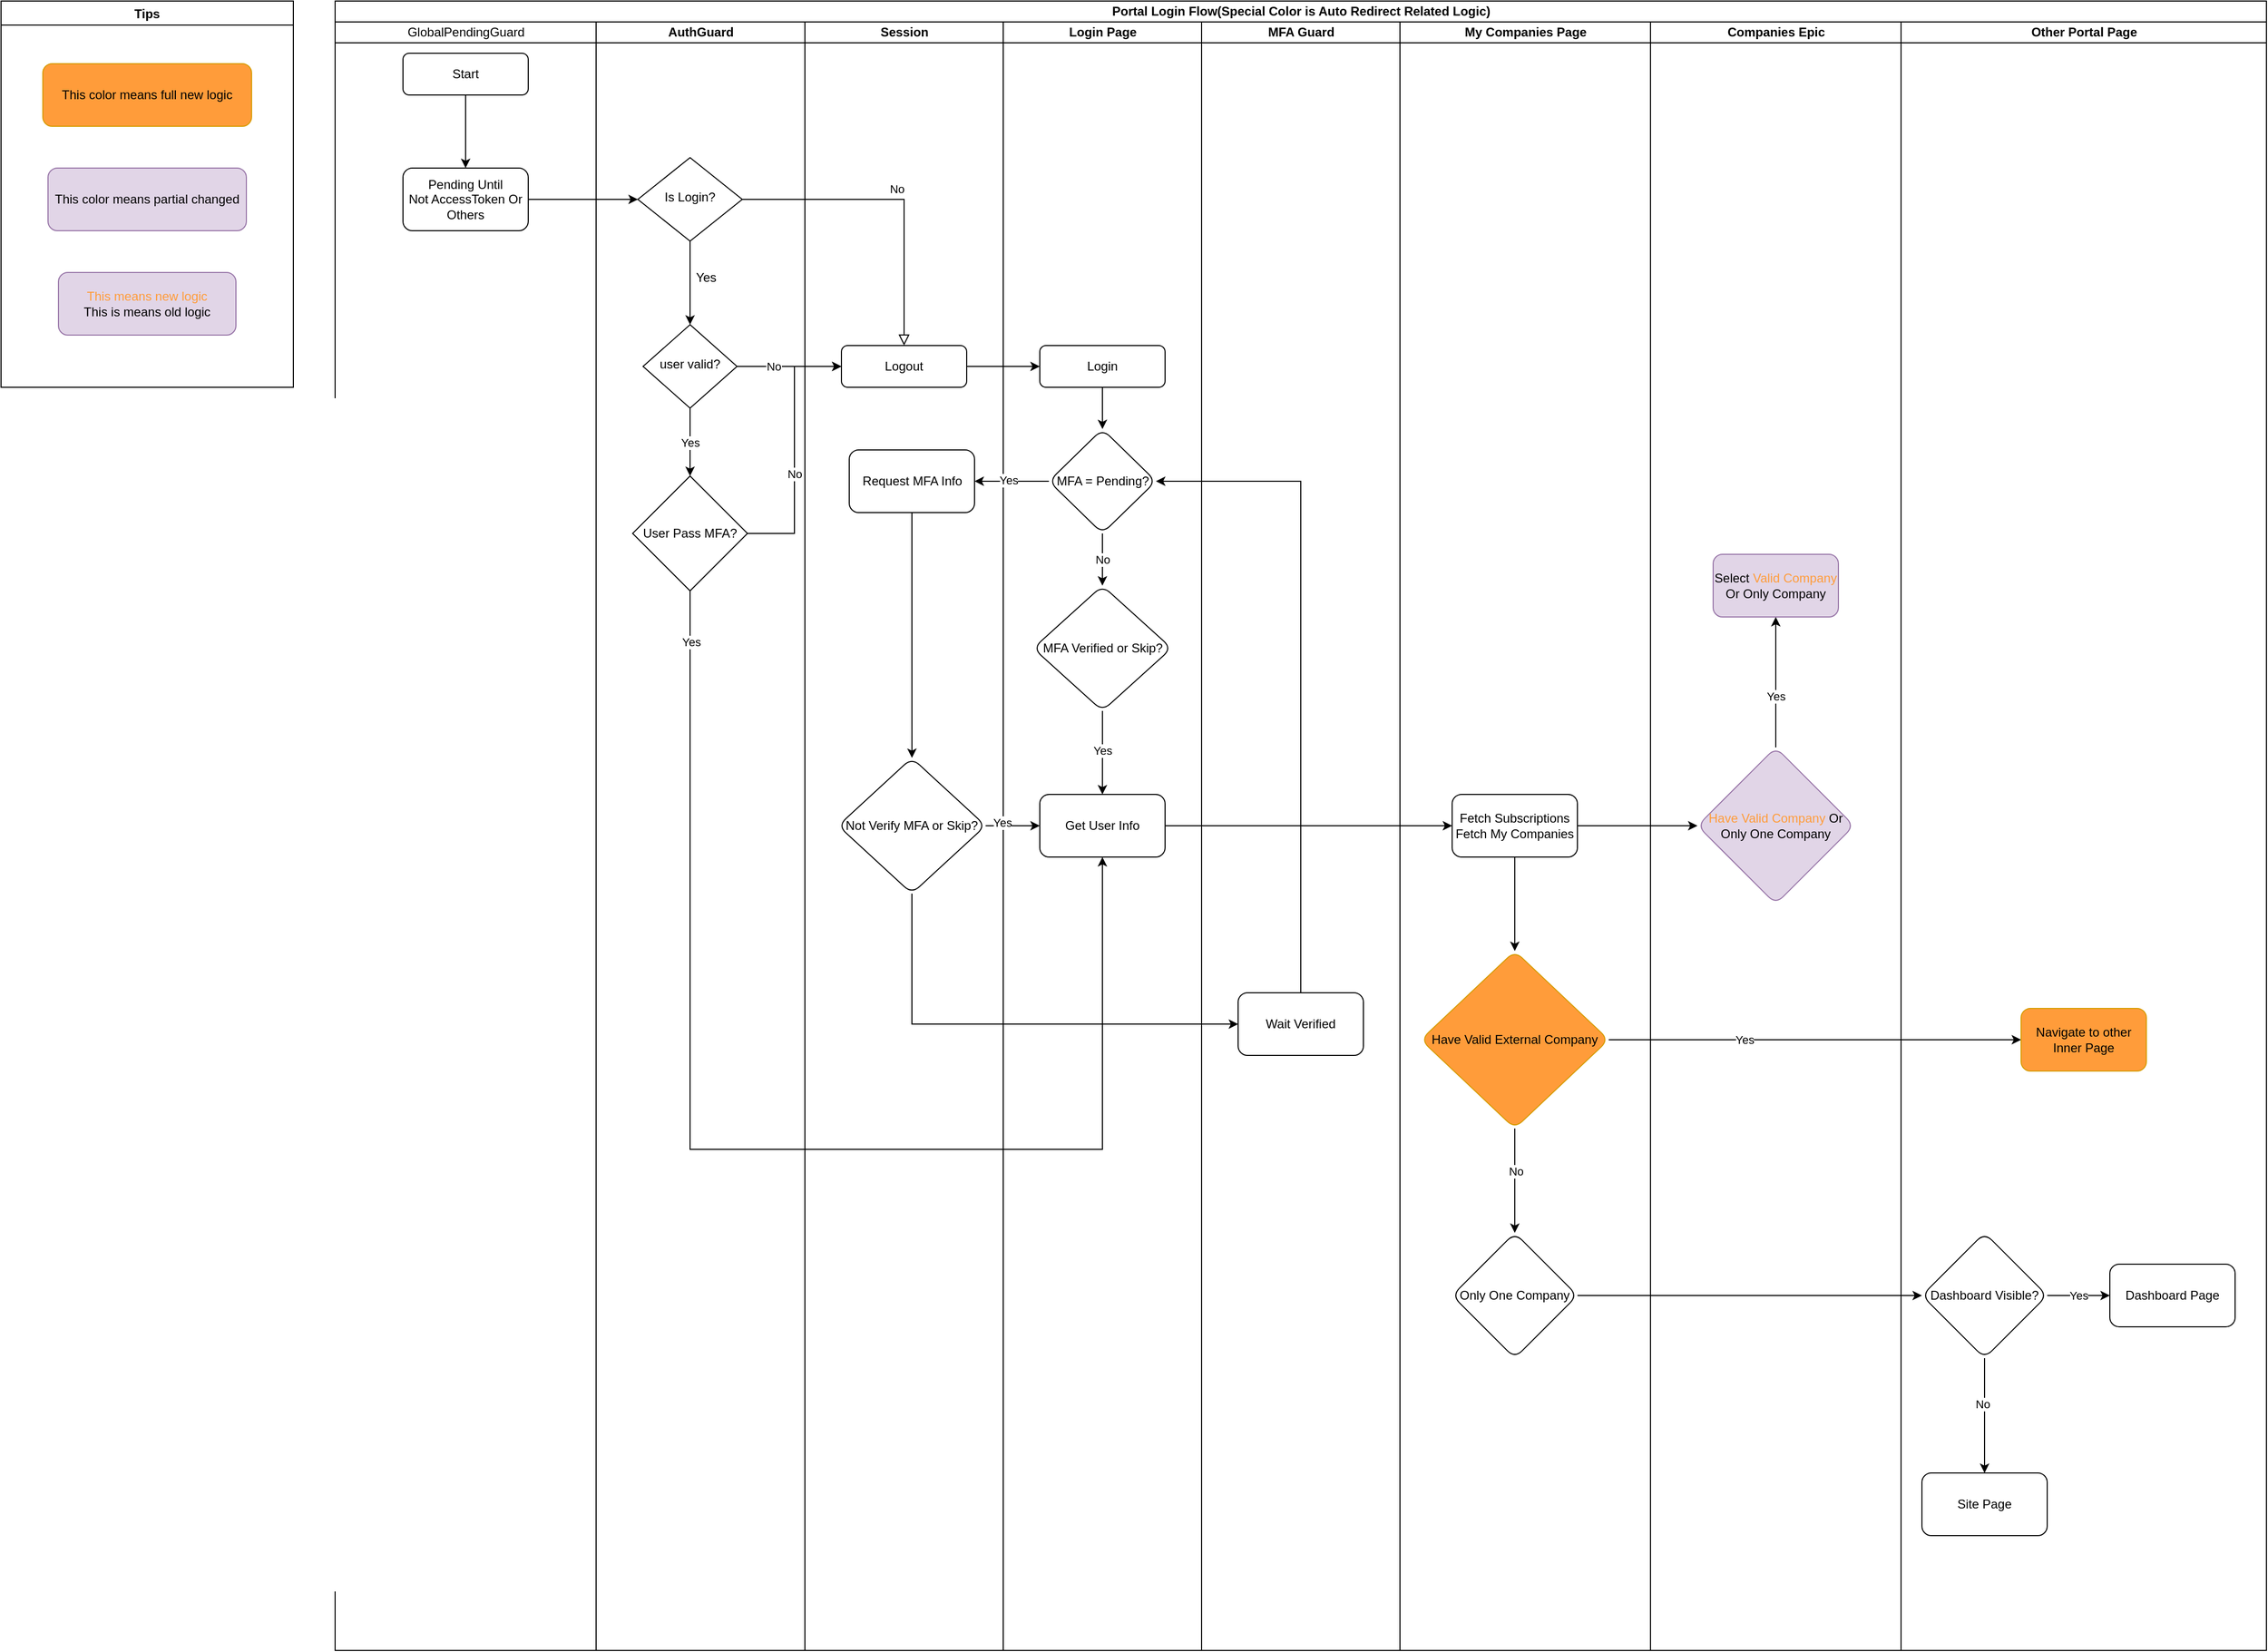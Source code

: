 <mxfile version="26.0.15">
  <diagram id="C5RBs43oDa-KdzZeNtuy" name="Page-1">
    <mxGraphModel dx="2897" dy="1167" grid="1" gridSize="10" guides="1" tooltips="1" connect="1" arrows="1" fold="1" page="1" pageScale="1" pageWidth="827" pageHeight="1169" math="0" shadow="0">
      <root>
        <mxCell id="WIyWlLk6GJQsqaUBKTNV-0" />
        <mxCell id="WIyWlLk6GJQsqaUBKTNV-1" parent="WIyWlLk6GJQsqaUBKTNV-0" />
        <mxCell id="DhYTxKs9uFXzOIIwbpoh-0" value="Portal Login Flow(Special Color is Auto Redirect Related Logic)" style="swimlane;childLayout=stackLayout;resizeParent=1;resizeParentMax=0;startSize=20;html=1;" parent="WIyWlLk6GJQsqaUBKTNV-1" vertex="1">
          <mxGeometry x="-70" y="10" width="1850" height="1580" as="geometry" />
        </mxCell>
        <mxCell id="DhYTxKs9uFXzOIIwbpoh-1" value="&lt;span style=&quot;font-weight: 400; text-wrap-mode: wrap;&quot;&gt;GlobalPendingGuard&lt;/span&gt;" style="swimlane;startSize=20;html=1;" parent="DhYTxKs9uFXzOIIwbpoh-0" vertex="1">
          <mxGeometry y="20" width="250" height="1560" as="geometry" />
        </mxCell>
        <mxCell id="DhYTxKs9uFXzOIIwbpoh-6" value="Pending Until&lt;div&gt;Not AccessToken Or Others&lt;/div&gt;" style="rounded=1;whiteSpace=wrap;html=1;" parent="DhYTxKs9uFXzOIIwbpoh-1" vertex="1">
          <mxGeometry x="65" y="140" width="120" height="60" as="geometry" />
        </mxCell>
        <mxCell id="WIyWlLk6GJQsqaUBKTNV-3" value="Start" style="rounded=1;whiteSpace=wrap;html=1;fontSize=12;glass=0;strokeWidth=1;shadow=0;" parent="DhYTxKs9uFXzOIIwbpoh-1" vertex="1">
          <mxGeometry x="65" y="30" width="120" height="40" as="geometry" />
        </mxCell>
        <mxCell id="DhYTxKs9uFXzOIIwbpoh-7" style="edgeStyle=orthogonalEdgeStyle;rounded=0;orthogonalLoop=1;jettySize=auto;html=1;entryX=0.5;entryY=0;entryDx=0;entryDy=0;" parent="DhYTxKs9uFXzOIIwbpoh-1" source="WIyWlLk6GJQsqaUBKTNV-3" target="DhYTxKs9uFXzOIIwbpoh-6" edge="1">
          <mxGeometry relative="1" as="geometry" />
        </mxCell>
        <mxCell id="DhYTxKs9uFXzOIIwbpoh-2" value="AuthGuard" style="swimlane;startSize=20;html=1;" parent="DhYTxKs9uFXzOIIwbpoh-0" vertex="1">
          <mxGeometry x="250" y="20" width="200" height="1560" as="geometry" />
        </mxCell>
        <mxCell id="DhYTxKs9uFXzOIIwbpoh-15" value="" style="edgeStyle=orthogonalEdgeStyle;rounded=0;orthogonalLoop=1;jettySize=auto;html=1;" parent="DhYTxKs9uFXzOIIwbpoh-2" source="WIyWlLk6GJQsqaUBKTNV-10" target="DhYTxKs9uFXzOIIwbpoh-14" edge="1">
          <mxGeometry relative="1" as="geometry" />
        </mxCell>
        <mxCell id="WIyWlLk6GJQsqaUBKTNV-10" value="Is Login?" style="rhombus;whiteSpace=wrap;html=1;shadow=0;fontFamily=Helvetica;fontSize=12;align=center;strokeWidth=1;spacing=6;spacingTop=-4;" parent="DhYTxKs9uFXzOIIwbpoh-2" vertex="1">
          <mxGeometry x="40" y="130" width="100" height="80" as="geometry" />
        </mxCell>
        <mxCell id="DhYTxKs9uFXzOIIwbpoh-19" value="Yes" style="edgeStyle=orthogonalEdgeStyle;rounded=0;orthogonalLoop=1;jettySize=auto;html=1;entryX=0.5;entryY=0;entryDx=0;entryDy=0;" parent="DhYTxKs9uFXzOIIwbpoh-2" source="DhYTxKs9uFXzOIIwbpoh-14" target="DhYTxKs9uFXzOIIwbpoh-20" edge="1">
          <mxGeometry relative="1" as="geometry">
            <mxPoint x="90" y="420" as="targetPoint" />
          </mxGeometry>
        </mxCell>
        <mxCell id="DhYTxKs9uFXzOIIwbpoh-14" value="user valid?" style="rhombus;whiteSpace=wrap;html=1;shadow=0;strokeWidth=1;spacing=6;spacingTop=-4;" parent="DhYTxKs9uFXzOIIwbpoh-2" vertex="1">
          <mxGeometry x="45" y="290" width="90" height="80" as="geometry" />
        </mxCell>
        <mxCell id="DhYTxKs9uFXzOIIwbpoh-17" value="Yes" style="text;html=1;align=center;verticalAlign=middle;resizable=0;points=[];autosize=1;strokeColor=none;fillColor=none;" parent="DhYTxKs9uFXzOIIwbpoh-2" vertex="1">
          <mxGeometry x="85" y="230" width="40" height="30" as="geometry" />
        </mxCell>
        <mxCell id="DhYTxKs9uFXzOIIwbpoh-20" value="User Pass MFA?" style="rhombus;whiteSpace=wrap;html=1;" parent="DhYTxKs9uFXzOIIwbpoh-2" vertex="1">
          <mxGeometry x="35" y="435" width="110" height="110" as="geometry" />
        </mxCell>
        <mxCell id="DhYTxKs9uFXzOIIwbpoh-3" value="Session" style="swimlane;startSize=20;html=1;" parent="DhYTxKs9uFXzOIIwbpoh-0" vertex="1">
          <mxGeometry x="450" y="20" width="190" height="1560" as="geometry" />
        </mxCell>
        <mxCell id="WIyWlLk6GJQsqaUBKTNV-12" value="Logout" style="rounded=1;whiteSpace=wrap;html=1;fontSize=12;glass=0;strokeWidth=1;shadow=0;" parent="DhYTxKs9uFXzOIIwbpoh-3" vertex="1">
          <mxGeometry x="35" y="310" width="120" height="40" as="geometry" />
        </mxCell>
        <mxCell id="DhYTxKs9uFXzOIIwbpoh-34" value="Not Verify MFA or Skip?" style="rhombus;whiteSpace=wrap;html=1;rounded=1;glass=0;strokeWidth=1;shadow=0;" parent="DhYTxKs9uFXzOIIwbpoh-3" vertex="1">
          <mxGeometry x="31.87" y="705" width="141.25" height="130" as="geometry" />
        </mxCell>
        <mxCell id="DhYTxKs9uFXzOIIwbpoh-25" value="Login Page" style="swimlane;startSize=20;html=1;" parent="DhYTxKs9uFXzOIIwbpoh-0" vertex="1">
          <mxGeometry x="640" y="20" width="190" height="1560" as="geometry" />
        </mxCell>
        <mxCell id="DhYTxKs9uFXzOIIwbpoh-31" value="" style="edgeStyle=orthogonalEdgeStyle;rounded=0;orthogonalLoop=1;jettySize=auto;html=1;" parent="DhYTxKs9uFXzOIIwbpoh-25" source="DhYTxKs9uFXzOIIwbpoh-26" target="DhYTxKs9uFXzOIIwbpoh-30" edge="1">
          <mxGeometry relative="1" as="geometry" />
        </mxCell>
        <mxCell id="DhYTxKs9uFXzOIIwbpoh-26" value="Login" style="rounded=1;whiteSpace=wrap;html=1;fontSize=12;glass=0;strokeWidth=1;shadow=0;" parent="DhYTxKs9uFXzOIIwbpoh-25" vertex="1">
          <mxGeometry x="35" y="310" width="120" height="40" as="geometry" />
        </mxCell>
        <mxCell id="DhYTxKs9uFXzOIIwbpoh-33" value="" style="edgeStyle=orthogonalEdgeStyle;rounded=0;orthogonalLoop=1;jettySize=auto;html=1;" parent="DhYTxKs9uFXzOIIwbpoh-25" source="DhYTxKs9uFXzOIIwbpoh-30" target="DhYTxKs9uFXzOIIwbpoh-32" edge="1">
          <mxGeometry relative="1" as="geometry" />
        </mxCell>
        <mxCell id="DhYTxKs9uFXzOIIwbpoh-36" value="Yes" style="edgeLabel;html=1;align=center;verticalAlign=middle;resizable=0;points=[];" parent="DhYTxKs9uFXzOIIwbpoh-33" vertex="1" connectable="0">
          <mxGeometry x="0.088" y="-1" relative="1" as="geometry">
            <mxPoint as="offset" />
          </mxGeometry>
        </mxCell>
        <mxCell id="DhYTxKs9uFXzOIIwbpoh-38" value="No" style="edgeStyle=orthogonalEdgeStyle;rounded=0;orthogonalLoop=1;jettySize=auto;html=1;" parent="DhYTxKs9uFXzOIIwbpoh-25" source="DhYTxKs9uFXzOIIwbpoh-30" target="DhYTxKs9uFXzOIIwbpoh-37" edge="1">
          <mxGeometry relative="1" as="geometry" />
        </mxCell>
        <mxCell id="DhYTxKs9uFXzOIIwbpoh-30" value="MFA = Pending?" style="rhombus;whiteSpace=wrap;html=1;rounded=1;glass=0;strokeWidth=1;shadow=0;" parent="DhYTxKs9uFXzOIIwbpoh-25" vertex="1">
          <mxGeometry x="43.75" y="390" width="102.5" height="100" as="geometry" />
        </mxCell>
        <mxCell id="DhYTxKs9uFXzOIIwbpoh-32" value="Request MFA Info" style="whiteSpace=wrap;html=1;rounded=1;glass=0;strokeWidth=1;shadow=0;" parent="DhYTxKs9uFXzOIIwbpoh-25" vertex="1">
          <mxGeometry x="-147.5" y="410" width="120" height="60" as="geometry" />
        </mxCell>
        <mxCell id="DhYTxKs9uFXzOIIwbpoh-41" value="" style="edgeStyle=orthogonalEdgeStyle;rounded=0;orthogonalLoop=1;jettySize=auto;html=1;" parent="DhYTxKs9uFXzOIIwbpoh-25" source="DhYTxKs9uFXzOIIwbpoh-37" target="DhYTxKs9uFXzOIIwbpoh-40" edge="1">
          <mxGeometry relative="1" as="geometry" />
        </mxCell>
        <mxCell id="DhYTxKs9uFXzOIIwbpoh-53" value="Yes" style="edgeLabel;html=1;align=center;verticalAlign=middle;resizable=0;points=[];" parent="DhYTxKs9uFXzOIIwbpoh-41" vertex="1" connectable="0">
          <mxGeometry x="-0.045" relative="1" as="geometry">
            <mxPoint as="offset" />
          </mxGeometry>
        </mxCell>
        <mxCell id="DhYTxKs9uFXzOIIwbpoh-37" value="MFA Verified or Skip?" style="rhombus;whiteSpace=wrap;html=1;rounded=1;glass=0;strokeWidth=1;shadow=0;" parent="DhYTxKs9uFXzOIIwbpoh-25" vertex="1">
          <mxGeometry x="28.75" y="540" width="132.5" height="120" as="geometry" />
        </mxCell>
        <mxCell id="DhYTxKs9uFXzOIIwbpoh-40" value="Get User Info" style="whiteSpace=wrap;html=1;rounded=1;glass=0;strokeWidth=1;shadow=0;" parent="DhYTxKs9uFXzOIIwbpoh-25" vertex="1">
          <mxGeometry x="35" y="740" width="120" height="60" as="geometry" />
        </mxCell>
        <mxCell id="DhYTxKs9uFXzOIIwbpoh-62" value="MFA Guard" style="swimlane;startSize=20;html=1;" parent="DhYTxKs9uFXzOIIwbpoh-0" vertex="1">
          <mxGeometry x="830" y="20" width="190" height="1560" as="geometry" />
        </mxCell>
        <mxCell id="DhYTxKs9uFXzOIIwbpoh-78" value="Wait Verified" style="rounded=1;whiteSpace=wrap;html=1;" parent="DhYTxKs9uFXzOIIwbpoh-62" vertex="1">
          <mxGeometry x="35" y="930" width="120" height="60" as="geometry" />
        </mxCell>
        <mxCell id="DhYTxKs9uFXzOIIwbpoh-76" value="My Companies Page" style="swimlane;startSize=20;html=1;" parent="DhYTxKs9uFXzOIIwbpoh-0" vertex="1">
          <mxGeometry x="1020" y="20" width="240" height="1560" as="geometry" />
        </mxCell>
        <mxCell id="DhYTxKs9uFXzOIIwbpoh-84" value="" style="edgeStyle=orthogonalEdgeStyle;rounded=0;orthogonalLoop=1;jettySize=auto;html=1;" parent="DhYTxKs9uFXzOIIwbpoh-76" source="DhYTxKs9uFXzOIIwbpoh-80" target="DhYTxKs9uFXzOIIwbpoh-83" edge="1">
          <mxGeometry relative="1" as="geometry" />
        </mxCell>
        <mxCell id="DhYTxKs9uFXzOIIwbpoh-80" value="Fetch Subscriptions&lt;br&gt;Fetch My Companies" style="rounded=1;whiteSpace=wrap;html=1;" parent="DhYTxKs9uFXzOIIwbpoh-76" vertex="1">
          <mxGeometry x="50" y="740" width="120" height="60" as="geometry" />
        </mxCell>
        <mxCell id="DhYTxKs9uFXzOIIwbpoh-86" value="" style="edgeStyle=orthogonalEdgeStyle;rounded=0;orthogonalLoop=1;jettySize=auto;html=1;" parent="DhYTxKs9uFXzOIIwbpoh-76" source="DhYTxKs9uFXzOIIwbpoh-83" target="DhYTxKs9uFXzOIIwbpoh-85" edge="1">
          <mxGeometry relative="1" as="geometry" />
        </mxCell>
        <mxCell id="DhYTxKs9uFXzOIIwbpoh-87" value="No" style="edgeLabel;html=1;align=center;verticalAlign=middle;resizable=0;points=[];" parent="DhYTxKs9uFXzOIIwbpoh-86" vertex="1" connectable="0">
          <mxGeometry x="-0.19" y="1" relative="1" as="geometry">
            <mxPoint as="offset" />
          </mxGeometry>
        </mxCell>
        <mxCell id="DhYTxKs9uFXzOIIwbpoh-83" value="Have Valid External Company" style="rhombus;whiteSpace=wrap;html=1;rounded=1;fillColor=#FF9C3A;strokeColor=#d79b00;" parent="DhYTxKs9uFXzOIIwbpoh-76" vertex="1">
          <mxGeometry x="20" y="890" width="180" height="170" as="geometry" />
        </mxCell>
        <mxCell id="DhYTxKs9uFXzOIIwbpoh-85" value="Only One Company" style="rhombus;whiteSpace=wrap;html=1;rounded=1;" parent="DhYTxKs9uFXzOIIwbpoh-76" vertex="1">
          <mxGeometry x="50" y="1160" width="120" height="120" as="geometry" />
        </mxCell>
        <mxCell id="DhYTxKs9uFXzOIIwbpoh-88" value="Companies Epic" style="swimlane;startSize=20;html=1;" parent="DhYTxKs9uFXzOIIwbpoh-0" vertex="1">
          <mxGeometry x="1260" y="20" width="240" height="1560" as="geometry" />
        </mxCell>
        <mxCell id="DhYTxKs9uFXzOIIwbpoh-119" value="" style="edgeStyle=orthogonalEdgeStyle;rounded=0;orthogonalLoop=1;jettySize=auto;html=1;" parent="DhYTxKs9uFXzOIIwbpoh-88" source="DhYTxKs9uFXzOIIwbpoh-116" target="DhYTxKs9uFXzOIIwbpoh-118" edge="1">
          <mxGeometry relative="1" as="geometry" />
        </mxCell>
        <mxCell id="DhYTxKs9uFXzOIIwbpoh-120" value="Yes" style="edgeLabel;html=1;align=center;verticalAlign=middle;resizable=0;points=[];" parent="DhYTxKs9uFXzOIIwbpoh-119" vertex="1" connectable="0">
          <mxGeometry x="-0.219" relative="1" as="geometry">
            <mxPoint as="offset" />
          </mxGeometry>
        </mxCell>
        <mxCell id="DhYTxKs9uFXzOIIwbpoh-116" value="&lt;font style=&quot;color: rgb(255, 156, 58);&quot;&gt;Have Valid Company&lt;/font&gt; Or Only One Company" style="rhombus;whiteSpace=wrap;html=1;rounded=1;fillColor=#e1d5e7;strokeColor=#9673a6;" parent="DhYTxKs9uFXzOIIwbpoh-88" vertex="1">
          <mxGeometry x="45" y="695" width="150" height="150" as="geometry" />
        </mxCell>
        <mxCell id="DhYTxKs9uFXzOIIwbpoh-118" value="Select &lt;font style=&quot;color: rgb(255, 156, 58);&quot;&gt;Valid Company&lt;/font&gt; Or Only Company" style="whiteSpace=wrap;html=1;rounded=1;fillColor=#e1d5e7;strokeColor=#9673a6;" parent="DhYTxKs9uFXzOIIwbpoh-88" vertex="1">
          <mxGeometry x="60" y="510" width="120" height="60" as="geometry" />
        </mxCell>
        <mxCell id="DhYTxKs9uFXzOIIwbpoh-13" value="" style="edgeStyle=orthogonalEdgeStyle;rounded=0;orthogonalLoop=1;jettySize=auto;html=1;" parent="DhYTxKs9uFXzOIIwbpoh-0" source="DhYTxKs9uFXzOIIwbpoh-6" target="WIyWlLk6GJQsqaUBKTNV-10" edge="1">
          <mxGeometry relative="1" as="geometry" />
        </mxCell>
        <mxCell id="WIyWlLk6GJQsqaUBKTNV-9" value="No" style="edgeStyle=orthogonalEdgeStyle;rounded=0;html=1;jettySize=auto;orthogonalLoop=1;fontSize=11;endArrow=block;endFill=0;endSize=8;strokeWidth=1;shadow=0;labelBackgroundColor=none;" parent="DhYTxKs9uFXzOIIwbpoh-0" source="WIyWlLk6GJQsqaUBKTNV-10" target="WIyWlLk6GJQsqaUBKTNV-12" edge="1">
          <mxGeometry y="10" relative="1" as="geometry">
            <mxPoint as="offset" />
          </mxGeometry>
        </mxCell>
        <mxCell id="DhYTxKs9uFXzOIIwbpoh-21" value="" style="edgeStyle=orthogonalEdgeStyle;rounded=0;orthogonalLoop=1;jettySize=auto;html=1;" parent="DhYTxKs9uFXzOIIwbpoh-0" source="DhYTxKs9uFXzOIIwbpoh-14" target="WIyWlLk6GJQsqaUBKTNV-12" edge="1">
          <mxGeometry relative="1" as="geometry" />
        </mxCell>
        <mxCell id="DhYTxKs9uFXzOIIwbpoh-22" value="No" style="edgeLabel;html=1;align=center;verticalAlign=middle;resizable=0;points=[];" parent="DhYTxKs9uFXzOIIwbpoh-21" vertex="1" connectable="0">
          <mxGeometry x="-0.3" y="1" relative="1" as="geometry">
            <mxPoint y="1" as="offset" />
          </mxGeometry>
        </mxCell>
        <mxCell id="DhYTxKs9uFXzOIIwbpoh-23" style="edgeStyle=orthogonalEdgeStyle;rounded=0;orthogonalLoop=1;jettySize=auto;html=1;entryX=0;entryY=0.5;entryDx=0;entryDy=0;" parent="DhYTxKs9uFXzOIIwbpoh-0" source="DhYTxKs9uFXzOIIwbpoh-20" target="WIyWlLk6GJQsqaUBKTNV-12" edge="1">
          <mxGeometry relative="1" as="geometry" />
        </mxCell>
        <mxCell id="DhYTxKs9uFXzOIIwbpoh-24" value="No" style="edgeLabel;html=1;align=center;verticalAlign=middle;resizable=0;points=[];" parent="DhYTxKs9uFXzOIIwbpoh-23" vertex="1" connectable="0">
          <mxGeometry x="-0.172" relative="1" as="geometry">
            <mxPoint y="1" as="offset" />
          </mxGeometry>
        </mxCell>
        <mxCell id="DhYTxKs9uFXzOIIwbpoh-27" value="" style="edgeStyle=orthogonalEdgeStyle;rounded=0;orthogonalLoop=1;jettySize=auto;html=1;" parent="DhYTxKs9uFXzOIIwbpoh-0" source="WIyWlLk6GJQsqaUBKTNV-12" target="DhYTxKs9uFXzOIIwbpoh-26" edge="1">
          <mxGeometry relative="1" as="geometry" />
        </mxCell>
        <mxCell id="DhYTxKs9uFXzOIIwbpoh-35" value="" style="edgeStyle=orthogonalEdgeStyle;rounded=0;orthogonalLoop=1;jettySize=auto;html=1;" parent="DhYTxKs9uFXzOIIwbpoh-0" source="DhYTxKs9uFXzOIIwbpoh-32" target="DhYTxKs9uFXzOIIwbpoh-34" edge="1">
          <mxGeometry relative="1" as="geometry" />
        </mxCell>
        <mxCell id="DhYTxKs9uFXzOIIwbpoh-54" style="edgeStyle=orthogonalEdgeStyle;rounded=0;orthogonalLoop=1;jettySize=auto;html=1;exitX=1;exitY=0.5;exitDx=0;exitDy=0;entryX=0;entryY=0.5;entryDx=0;entryDy=0;" parent="DhYTxKs9uFXzOIIwbpoh-0" source="DhYTxKs9uFXzOIIwbpoh-34" target="DhYTxKs9uFXzOIIwbpoh-40" edge="1">
          <mxGeometry relative="1" as="geometry" />
        </mxCell>
        <mxCell id="DhYTxKs9uFXzOIIwbpoh-55" value="Yes" style="edgeLabel;html=1;align=center;verticalAlign=middle;resizable=0;points=[];" parent="DhYTxKs9uFXzOIIwbpoh-54" vertex="1" connectable="0">
          <mxGeometry x="-0.411" y="2" relative="1" as="geometry">
            <mxPoint y="-1" as="offset" />
          </mxGeometry>
        </mxCell>
        <mxCell id="DhYTxKs9uFXzOIIwbpoh-61" value="" style="edgeStyle=orthogonalEdgeStyle;rounded=0;orthogonalLoop=1;jettySize=auto;html=1;exitX=0.5;exitY=1;exitDx=0;exitDy=0;entryX=0;entryY=0.5;entryDx=0;entryDy=0;" parent="DhYTxKs9uFXzOIIwbpoh-0" source="DhYTxKs9uFXzOIIwbpoh-34" target="DhYTxKs9uFXzOIIwbpoh-78" edge="1">
          <mxGeometry relative="1" as="geometry">
            <mxPoint x="850" y="980" as="targetPoint" />
            <Array as="points">
              <mxPoint x="553" y="980" />
            </Array>
          </mxGeometry>
        </mxCell>
        <mxCell id="DhYTxKs9uFXzOIIwbpoh-79" style="edgeStyle=orthogonalEdgeStyle;rounded=0;orthogonalLoop=1;jettySize=auto;html=1;entryX=1;entryY=0.5;entryDx=0;entryDy=0;exitX=0.5;exitY=0;exitDx=0;exitDy=0;" parent="DhYTxKs9uFXzOIIwbpoh-0" source="DhYTxKs9uFXzOIIwbpoh-78" target="DhYTxKs9uFXzOIIwbpoh-30" edge="1">
          <mxGeometry relative="1" as="geometry" />
        </mxCell>
        <mxCell id="DhYTxKs9uFXzOIIwbpoh-81" style="edgeStyle=orthogonalEdgeStyle;rounded=0;orthogonalLoop=1;jettySize=auto;html=1;exitX=1;exitY=0.5;exitDx=0;exitDy=0;entryX=0;entryY=0.5;entryDx=0;entryDy=0;" parent="DhYTxKs9uFXzOIIwbpoh-0" source="DhYTxKs9uFXzOIIwbpoh-40" target="DhYTxKs9uFXzOIIwbpoh-80" edge="1">
          <mxGeometry relative="1" as="geometry" />
        </mxCell>
        <mxCell id="DhYTxKs9uFXzOIIwbpoh-96" style="edgeStyle=orthogonalEdgeStyle;rounded=0;orthogonalLoop=1;jettySize=auto;html=1;exitX=1;exitY=0.5;exitDx=0;exitDy=0;entryX=0;entryY=0.5;entryDx=0;entryDy=0;" parent="DhYTxKs9uFXzOIIwbpoh-0" source="DhYTxKs9uFXzOIIwbpoh-83" target="DhYTxKs9uFXzOIIwbpoh-95" edge="1">
          <mxGeometry relative="1" as="geometry" />
        </mxCell>
        <mxCell id="DhYTxKs9uFXzOIIwbpoh-97" value="Yes" style="edgeLabel;html=1;align=center;verticalAlign=middle;resizable=0;points=[];" parent="DhYTxKs9uFXzOIIwbpoh-96" vertex="1" connectable="0">
          <mxGeometry x="-0.343" relative="1" as="geometry">
            <mxPoint as="offset" />
          </mxGeometry>
        </mxCell>
        <mxCell id="DhYTxKs9uFXzOIIwbpoh-100" value="" style="edgeStyle=orthogonalEdgeStyle;rounded=0;orthogonalLoop=1;jettySize=auto;html=1;" parent="DhYTxKs9uFXzOIIwbpoh-0" source="DhYTxKs9uFXzOIIwbpoh-85" target="DhYTxKs9uFXzOIIwbpoh-99" edge="1">
          <mxGeometry relative="1" as="geometry" />
        </mxCell>
        <mxCell id="DhYTxKs9uFXzOIIwbpoh-106" value="Other Portal Page" style="swimlane;startSize=20;html=1;" parent="DhYTxKs9uFXzOIIwbpoh-0" vertex="1">
          <mxGeometry x="1500" y="20" width="350" height="1560" as="geometry" />
        </mxCell>
        <mxCell id="DhYTxKs9uFXzOIIwbpoh-102" value="" style="edgeStyle=orthogonalEdgeStyle;rounded=0;orthogonalLoop=1;jettySize=auto;html=1;" parent="DhYTxKs9uFXzOIIwbpoh-106" source="DhYTxKs9uFXzOIIwbpoh-99" target="DhYTxKs9uFXzOIIwbpoh-101" edge="1">
          <mxGeometry relative="1" as="geometry" />
        </mxCell>
        <mxCell id="DhYTxKs9uFXzOIIwbpoh-103" value="No" style="edgeLabel;html=1;align=center;verticalAlign=middle;resizable=0;points=[];" parent="DhYTxKs9uFXzOIIwbpoh-102" vertex="1" connectable="0">
          <mxGeometry x="-0.2" y="-2" relative="1" as="geometry">
            <mxPoint as="offset" />
          </mxGeometry>
        </mxCell>
        <mxCell id="DhYTxKs9uFXzOIIwbpoh-105" value="Yes" style="edgeStyle=orthogonalEdgeStyle;rounded=0;orthogonalLoop=1;jettySize=auto;html=1;" parent="DhYTxKs9uFXzOIIwbpoh-106" source="DhYTxKs9uFXzOIIwbpoh-99" target="DhYTxKs9uFXzOIIwbpoh-104" edge="1">
          <mxGeometry relative="1" as="geometry" />
        </mxCell>
        <mxCell id="DhYTxKs9uFXzOIIwbpoh-99" value="Dashboard Visible?" style="rhombus;whiteSpace=wrap;html=1;rounded=1;" parent="DhYTxKs9uFXzOIIwbpoh-106" vertex="1">
          <mxGeometry x="20" y="1160" width="120" height="120" as="geometry" />
        </mxCell>
        <mxCell id="DhYTxKs9uFXzOIIwbpoh-101" value="Site Page" style="whiteSpace=wrap;html=1;rounded=1;" parent="DhYTxKs9uFXzOIIwbpoh-106" vertex="1">
          <mxGeometry x="20" y="1390" width="120" height="60" as="geometry" />
        </mxCell>
        <mxCell id="DhYTxKs9uFXzOIIwbpoh-104" value="Dashboard Page" style="whiteSpace=wrap;html=1;rounded=1;" parent="DhYTxKs9uFXzOIIwbpoh-106" vertex="1">
          <mxGeometry x="200" y="1190" width="120" height="60" as="geometry" />
        </mxCell>
        <mxCell id="DhYTxKs9uFXzOIIwbpoh-95" value="Navigate to other Inner Page" style="rounded=1;whiteSpace=wrap;html=1;fillColor=#FF9C3A;strokeColor=#d79b00;" parent="DhYTxKs9uFXzOIIwbpoh-106" vertex="1">
          <mxGeometry x="115" y="945" width="120" height="60" as="geometry" />
        </mxCell>
        <mxCell id="DhYTxKs9uFXzOIIwbpoh-117" value="" style="edgeStyle=orthogonalEdgeStyle;rounded=0;orthogonalLoop=1;jettySize=auto;html=1;" parent="DhYTxKs9uFXzOIIwbpoh-0" source="DhYTxKs9uFXzOIIwbpoh-80" target="DhYTxKs9uFXzOIIwbpoh-116" edge="1">
          <mxGeometry relative="1" as="geometry" />
        </mxCell>
        <mxCell id="jmhd8s9qMjX9EwtZyMZs-0" style="edgeStyle=orthogonalEdgeStyle;rounded=0;orthogonalLoop=1;jettySize=auto;html=1;exitX=0.5;exitY=1;exitDx=0;exitDy=0;entryX=0.5;entryY=1;entryDx=0;entryDy=0;" edge="1" parent="DhYTxKs9uFXzOIIwbpoh-0" source="DhYTxKs9uFXzOIIwbpoh-20" target="DhYTxKs9uFXzOIIwbpoh-40">
          <mxGeometry relative="1" as="geometry">
            <Array as="points">
              <mxPoint x="340" y="1100" />
              <mxPoint x="735" y="1100" />
            </Array>
          </mxGeometry>
        </mxCell>
        <mxCell id="jmhd8s9qMjX9EwtZyMZs-2" value="Yes" style="edgeLabel;html=1;align=center;verticalAlign=middle;resizable=0;points=[];" vertex="1" connectable="0" parent="jmhd8s9qMjX9EwtZyMZs-0">
          <mxGeometry x="-0.921" y="1" relative="1" as="geometry">
            <mxPoint y="1" as="offset" />
          </mxGeometry>
        </mxCell>
        <mxCell id="jmhd8s9qMjX9EwtZyMZs-3" value="Tips" style="swimlane;" vertex="1" parent="WIyWlLk6GJQsqaUBKTNV-1">
          <mxGeometry x="-390" y="10" width="280" height="370" as="geometry" />
        </mxCell>
        <mxCell id="jmhd8s9qMjX9EwtZyMZs-4" value="This color means full new logic" style="rounded=1;whiteSpace=wrap;html=1;strokeColor=#d79b00;align=center;verticalAlign=middle;fontFamily=Helvetica;fontSize=12;fontColor=default;fillColor=#FF9C3A;" vertex="1" parent="jmhd8s9qMjX9EwtZyMZs-3">
          <mxGeometry x="40" y="60" width="200" height="60" as="geometry" />
        </mxCell>
        <mxCell id="jmhd8s9qMjX9EwtZyMZs-5" value="This color means partial changed" style="whiteSpace=wrap;html=1;rounded=1;fillColor=#e1d5e7;strokeColor=#9673a6;" vertex="1" parent="jmhd8s9qMjX9EwtZyMZs-3">
          <mxGeometry x="45" y="160" width="190" height="60" as="geometry" />
        </mxCell>
        <mxCell id="jmhd8s9qMjX9EwtZyMZs-6" value="&lt;font style=&quot;color: rgb(255, 156, 58);&quot;&gt;This means new logic&lt;br&gt;&lt;/font&gt;This is means old logic" style="whiteSpace=wrap;html=1;rounded=1;fillColor=#e1d5e7;strokeColor=#9673a6;" vertex="1" parent="jmhd8s9qMjX9EwtZyMZs-3">
          <mxGeometry x="55" y="260" width="170" height="60" as="geometry" />
        </mxCell>
      </root>
    </mxGraphModel>
  </diagram>
</mxfile>
